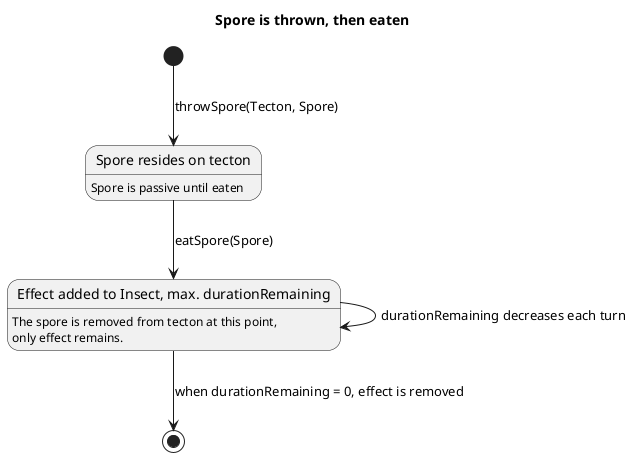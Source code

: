 @startuml stem
title Spore is thrown, then eaten

state "Spore resides on tecton" as spore
spore : Spore is passive until eaten

[*] --> spore : throwSpore(Tecton, Spore)
spore --> eff : eatSpore(Spore)

state "Effect added to Insect, max. durationRemaining" as eff
eff : The spore is removed from tecton at this point,
eff : only effect remains.

eff --> eff : durationRemaining decreases each turn

eff --> [*] : when durationRemaining = 0, effect is removed

@enduml
